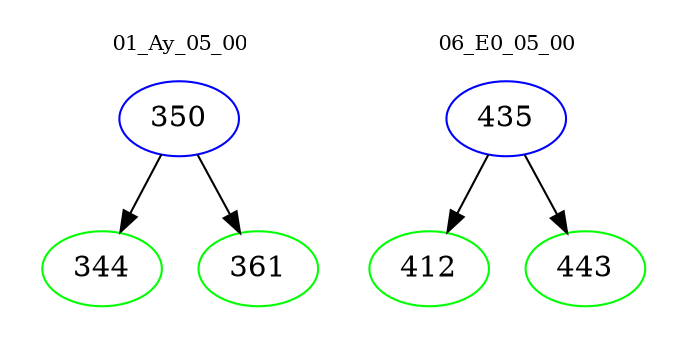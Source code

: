 digraph{
subgraph cluster_0 {
color = white
label = "01_Ay_05_00";
fontsize=10;
T0_350 [label="350", color="blue"]
T0_350 -> T0_344 [color="black"]
T0_344 [label="344", color="green"]
T0_350 -> T0_361 [color="black"]
T0_361 [label="361", color="green"]
}
subgraph cluster_1 {
color = white
label = "06_E0_05_00";
fontsize=10;
T1_435 [label="435", color="blue"]
T1_435 -> T1_412 [color="black"]
T1_412 [label="412", color="green"]
T1_435 -> T1_443 [color="black"]
T1_443 [label="443", color="green"]
}
}
